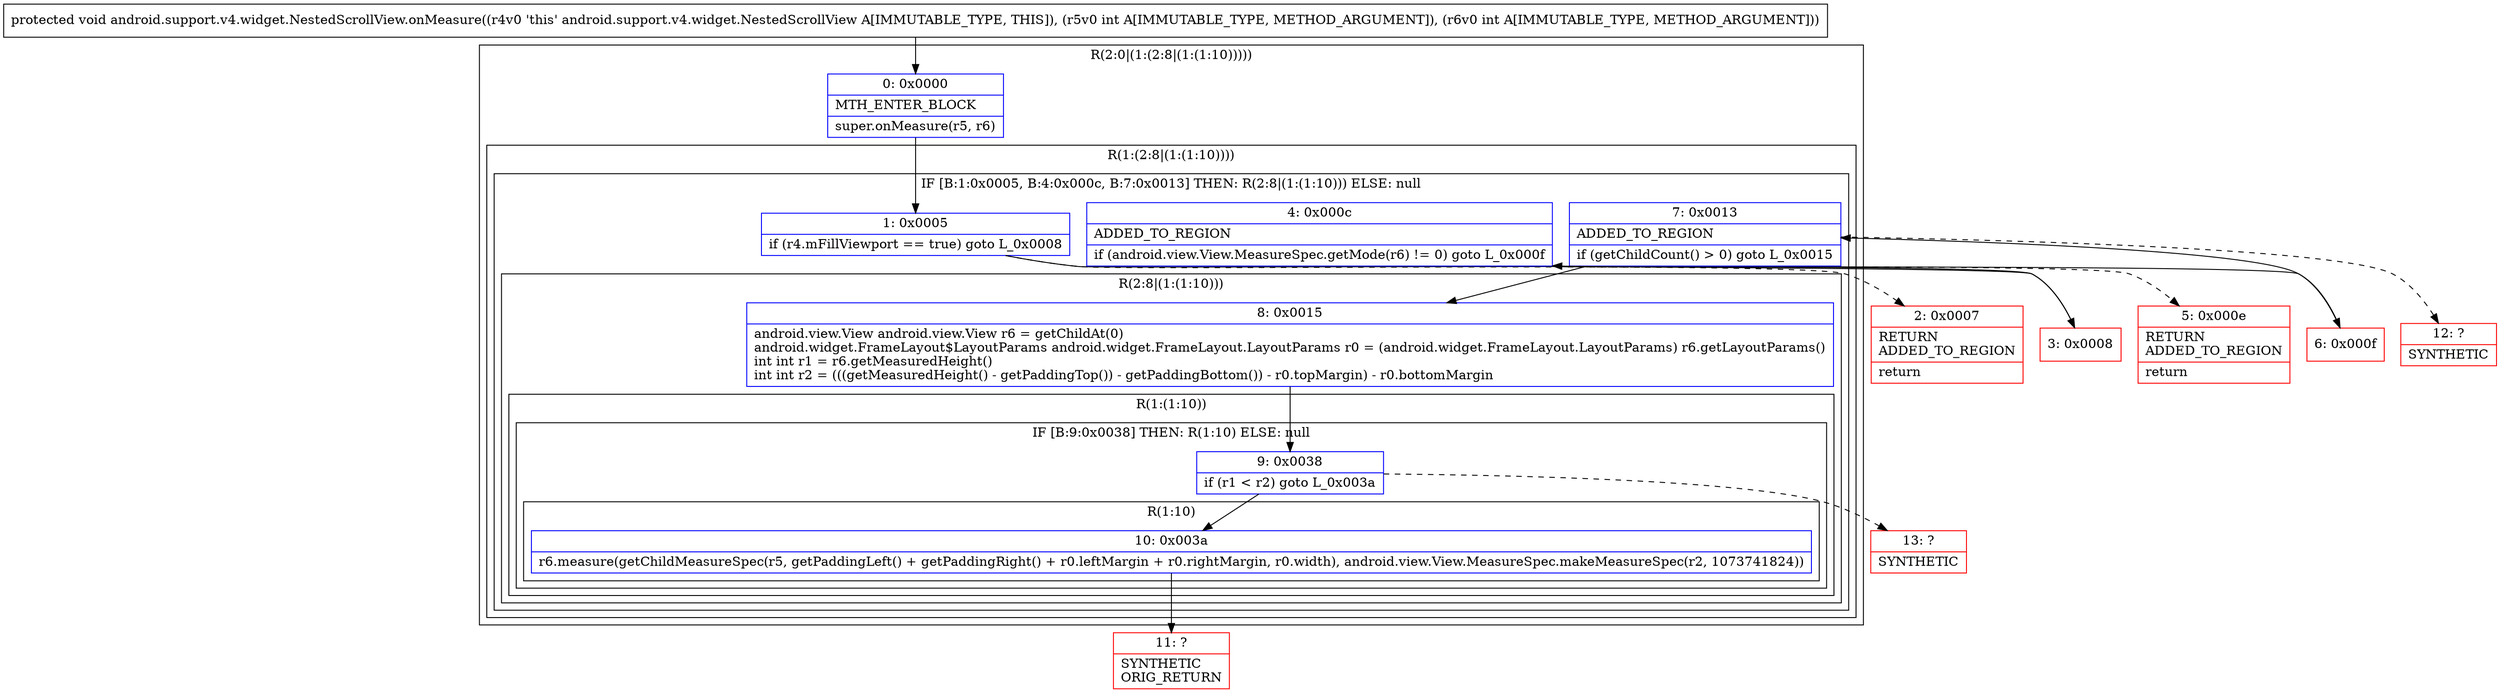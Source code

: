 digraph "CFG forandroid.support.v4.widget.NestedScrollView.onMeasure(II)V" {
subgraph cluster_Region_930124847 {
label = "R(2:0|(1:(2:8|(1:(1:10)))))";
node [shape=record,color=blue];
Node_0 [shape=record,label="{0\:\ 0x0000|MTH_ENTER_BLOCK\l|super.onMeasure(r5, r6)\l}"];
subgraph cluster_Region_109485615 {
label = "R(1:(2:8|(1:(1:10))))";
node [shape=record,color=blue];
subgraph cluster_IfRegion_2117193203 {
label = "IF [B:1:0x0005, B:4:0x000c, B:7:0x0013] THEN: R(2:8|(1:(1:10))) ELSE: null";
node [shape=record,color=blue];
Node_1 [shape=record,label="{1\:\ 0x0005|if (r4.mFillViewport == true) goto L_0x0008\l}"];
Node_4 [shape=record,label="{4\:\ 0x000c|ADDED_TO_REGION\l|if (android.view.View.MeasureSpec.getMode(r6) != 0) goto L_0x000f\l}"];
Node_7 [shape=record,label="{7\:\ 0x0013|ADDED_TO_REGION\l|if (getChildCount() \> 0) goto L_0x0015\l}"];
subgraph cluster_Region_1005800798 {
label = "R(2:8|(1:(1:10)))";
node [shape=record,color=blue];
Node_8 [shape=record,label="{8\:\ 0x0015|android.view.View android.view.View r6 = getChildAt(0)\landroid.widget.FrameLayout$LayoutParams android.widget.FrameLayout.LayoutParams r0 = (android.widget.FrameLayout.LayoutParams) r6.getLayoutParams()\lint int r1 = r6.getMeasuredHeight()\lint int r2 = (((getMeasuredHeight() \- getPaddingTop()) \- getPaddingBottom()) \- r0.topMargin) \- r0.bottomMargin\l}"];
subgraph cluster_Region_2000050554 {
label = "R(1:(1:10))";
node [shape=record,color=blue];
subgraph cluster_IfRegion_1278370960 {
label = "IF [B:9:0x0038] THEN: R(1:10) ELSE: null";
node [shape=record,color=blue];
Node_9 [shape=record,label="{9\:\ 0x0038|if (r1 \< r2) goto L_0x003a\l}"];
subgraph cluster_Region_1098626552 {
label = "R(1:10)";
node [shape=record,color=blue];
Node_10 [shape=record,label="{10\:\ 0x003a|r6.measure(getChildMeasureSpec(r5, getPaddingLeft() + getPaddingRight() + r0.leftMargin + r0.rightMargin, r0.width), android.view.View.MeasureSpec.makeMeasureSpec(r2, 1073741824))\l}"];
}
}
}
}
}
}
}
Node_2 [shape=record,color=red,label="{2\:\ 0x0007|RETURN\lADDED_TO_REGION\l|return\l}"];
Node_3 [shape=record,color=red,label="{3\:\ 0x0008}"];
Node_5 [shape=record,color=red,label="{5\:\ 0x000e|RETURN\lADDED_TO_REGION\l|return\l}"];
Node_6 [shape=record,color=red,label="{6\:\ 0x000f}"];
Node_11 [shape=record,color=red,label="{11\:\ ?|SYNTHETIC\lORIG_RETURN\l}"];
Node_12 [shape=record,color=red,label="{12\:\ ?|SYNTHETIC\l}"];
Node_13 [shape=record,color=red,label="{13\:\ ?|SYNTHETIC\l}"];
MethodNode[shape=record,label="{protected void android.support.v4.widget.NestedScrollView.onMeasure((r4v0 'this' android.support.v4.widget.NestedScrollView A[IMMUTABLE_TYPE, THIS]), (r5v0 int A[IMMUTABLE_TYPE, METHOD_ARGUMENT]), (r6v0 int A[IMMUTABLE_TYPE, METHOD_ARGUMENT])) }"];
MethodNode -> Node_0;
Node_0 -> Node_1;
Node_1 -> Node_2[style=dashed];
Node_1 -> Node_3;
Node_4 -> Node_5[style=dashed];
Node_4 -> Node_6;
Node_7 -> Node_8;
Node_7 -> Node_12[style=dashed];
Node_8 -> Node_9;
Node_9 -> Node_10;
Node_9 -> Node_13[style=dashed];
Node_10 -> Node_11;
Node_3 -> Node_4;
Node_6 -> Node_7;
}

